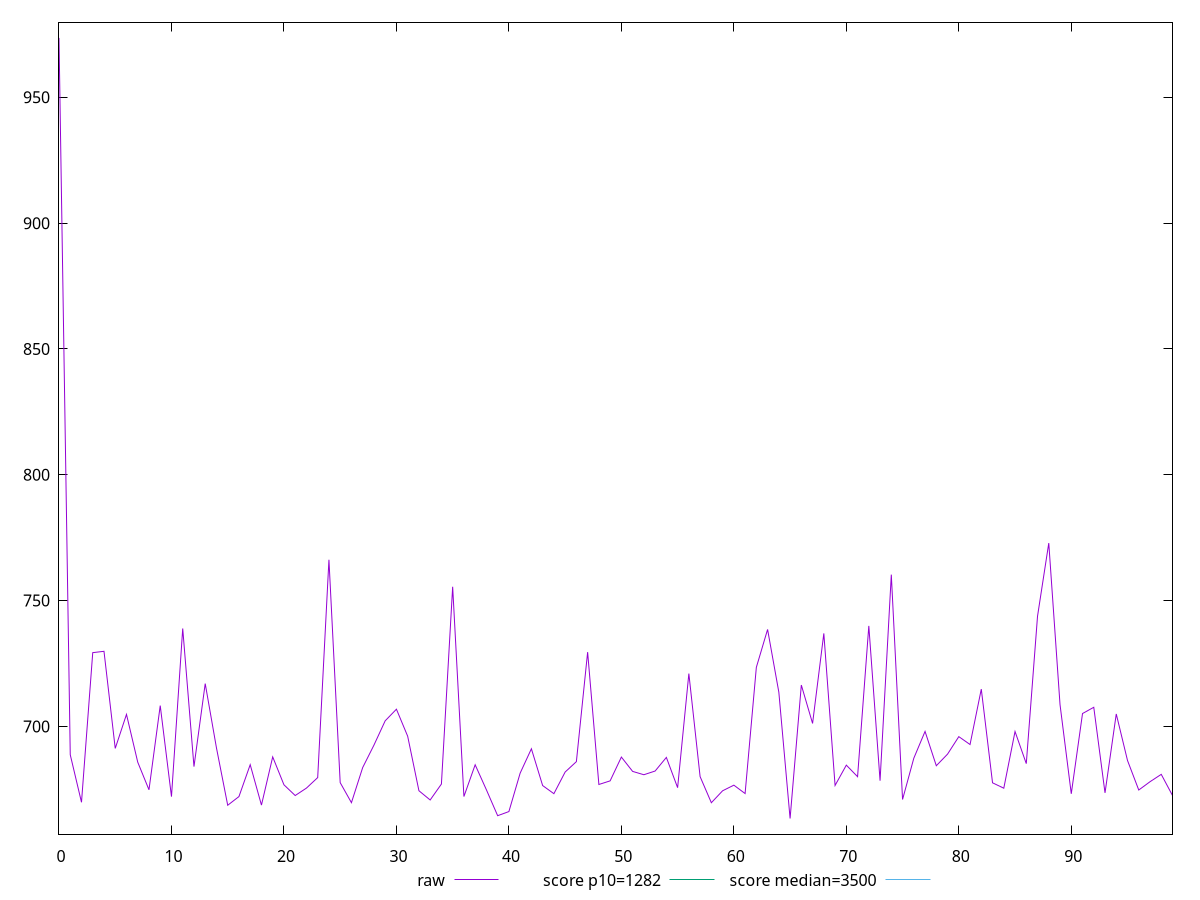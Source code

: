 reset

$raw <<EOF
0 973.6199999999991
1 688.7520000000006
2 669.8560000000004
3 729.3200000000005
4 729.8560000000004
5 691.2680000000005
6 704.7840000000003
7 685.8000000000004
8 674.8160000000005
9 708.2720000000007
10 672.1000000000004
11 738.9200000000003
12 684.0320000000003
13 717.0200000000002
14 691.4560000000004
15 668.6720000000007
16 672.1400000000003
17 684.8000000000004
18 668.7360000000007
19 687.8960000000002
20 676.8040000000005
21 672.5400000000005
22 675.4960000000001
23 679.6720000000004
24 766.2440000000004
25 677.6720000000004
26 669.7000000000003
27 683.6520000000002
28 692.5600000000002
29 702.2320000000005
30 706.8480000000009
31 696.1040000000005
32 674.4480000000001
33 670.7680000000006
34 677.1040000000004
35 755.5000000000006
36 672.1360000000003
37 684.7600000000003
38 674.8160000000008
39 664.5280000000005
40 666.1680000000005
41 681.4320000000006
42 691.1200000000007
43 676.5040000000006
44 673.2719999999998
45 681.8760000000002
46 686.0080000000005
47 729.5200000000002
48 676.9280000000006
49 678.3680000000006
50 687.8240000000003
51 682.1280000000004
52 680.8040000000002
53 682.2760000000005
54 687.6880000000003
55 675.6600000000004
56 720.9920000000001
57 680.0520000000006
58 669.6800000000005
59 674.4280000000003
60 676.6600000000004
61 673.3320000000001
62 723.4680000000003
63 738.5440000000001
64 713.6040000000004
65 663.4040000000002
66 716.4400000000005
67 701.1920000000007
68 736.9680000000005
69 676.5440000000004
70 684.6160000000002
71 680.0320000000007
72 739.9360000000006
73 678.4400000000004
74 760.3160000000003
75 670.9680000000004
76 687.3640000000005
77 698.0160000000005
78 684.3800000000006
79 688.9960000000003
80 695.9400000000003
81 692.808000000001
82 714.8280000000002
83 677.5960000000005
84 675.4480000000005
85 697.9800000000007
86 685.2160000000002
87 743.7920000000005
88 772.8600000000002
89 708.6840000000001
90 673.2360000000003
91 705.1240000000004
92 707.6080000000004
93 673.5920000000003
94 704.9520000000005
95 686.4680000000004
96 674.7320000000004
97 678.0240000000003
98 680.9560000000002
99 672.5560000000003
EOF

set key outside below
set xrange [0:99]
set yrange [657.1996800000003:979.824319999999]
set trange [657.1996800000003:979.824319999999]
set terminal svg size 640, 500 enhanced background rgb 'white'
set output "reports/report_00032_2021-02-25T10-28-15.087Z/bootup-time/samples/music/raw/values.svg"

plot $raw title "raw" with line, \
     1282 title "score p10=1282", \
     3500 title "score median=3500"

reset
